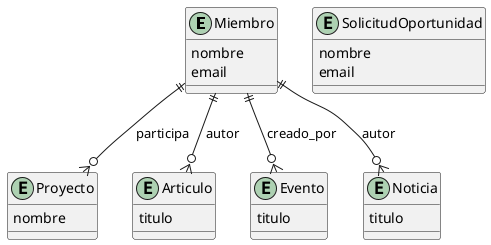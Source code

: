 @startuml
' Diagrama ER simplificado
entity Miembro {
  nombre
  email
}
entity Proyecto {
  nombre
}
entity Articulo {
  titulo
}
entity Evento {
  titulo
}
entity Noticia {
  titulo
}
entity SolicitudOportunidad {
  nombre
  email
}
Miembro ||--o{ Proyecto : "participa"
Miembro ||--o{ Articulo : "autor"
Miembro ||--o{ Evento : "creado_por"
Miembro ||--o{ Noticia : "autor"
@enduml
